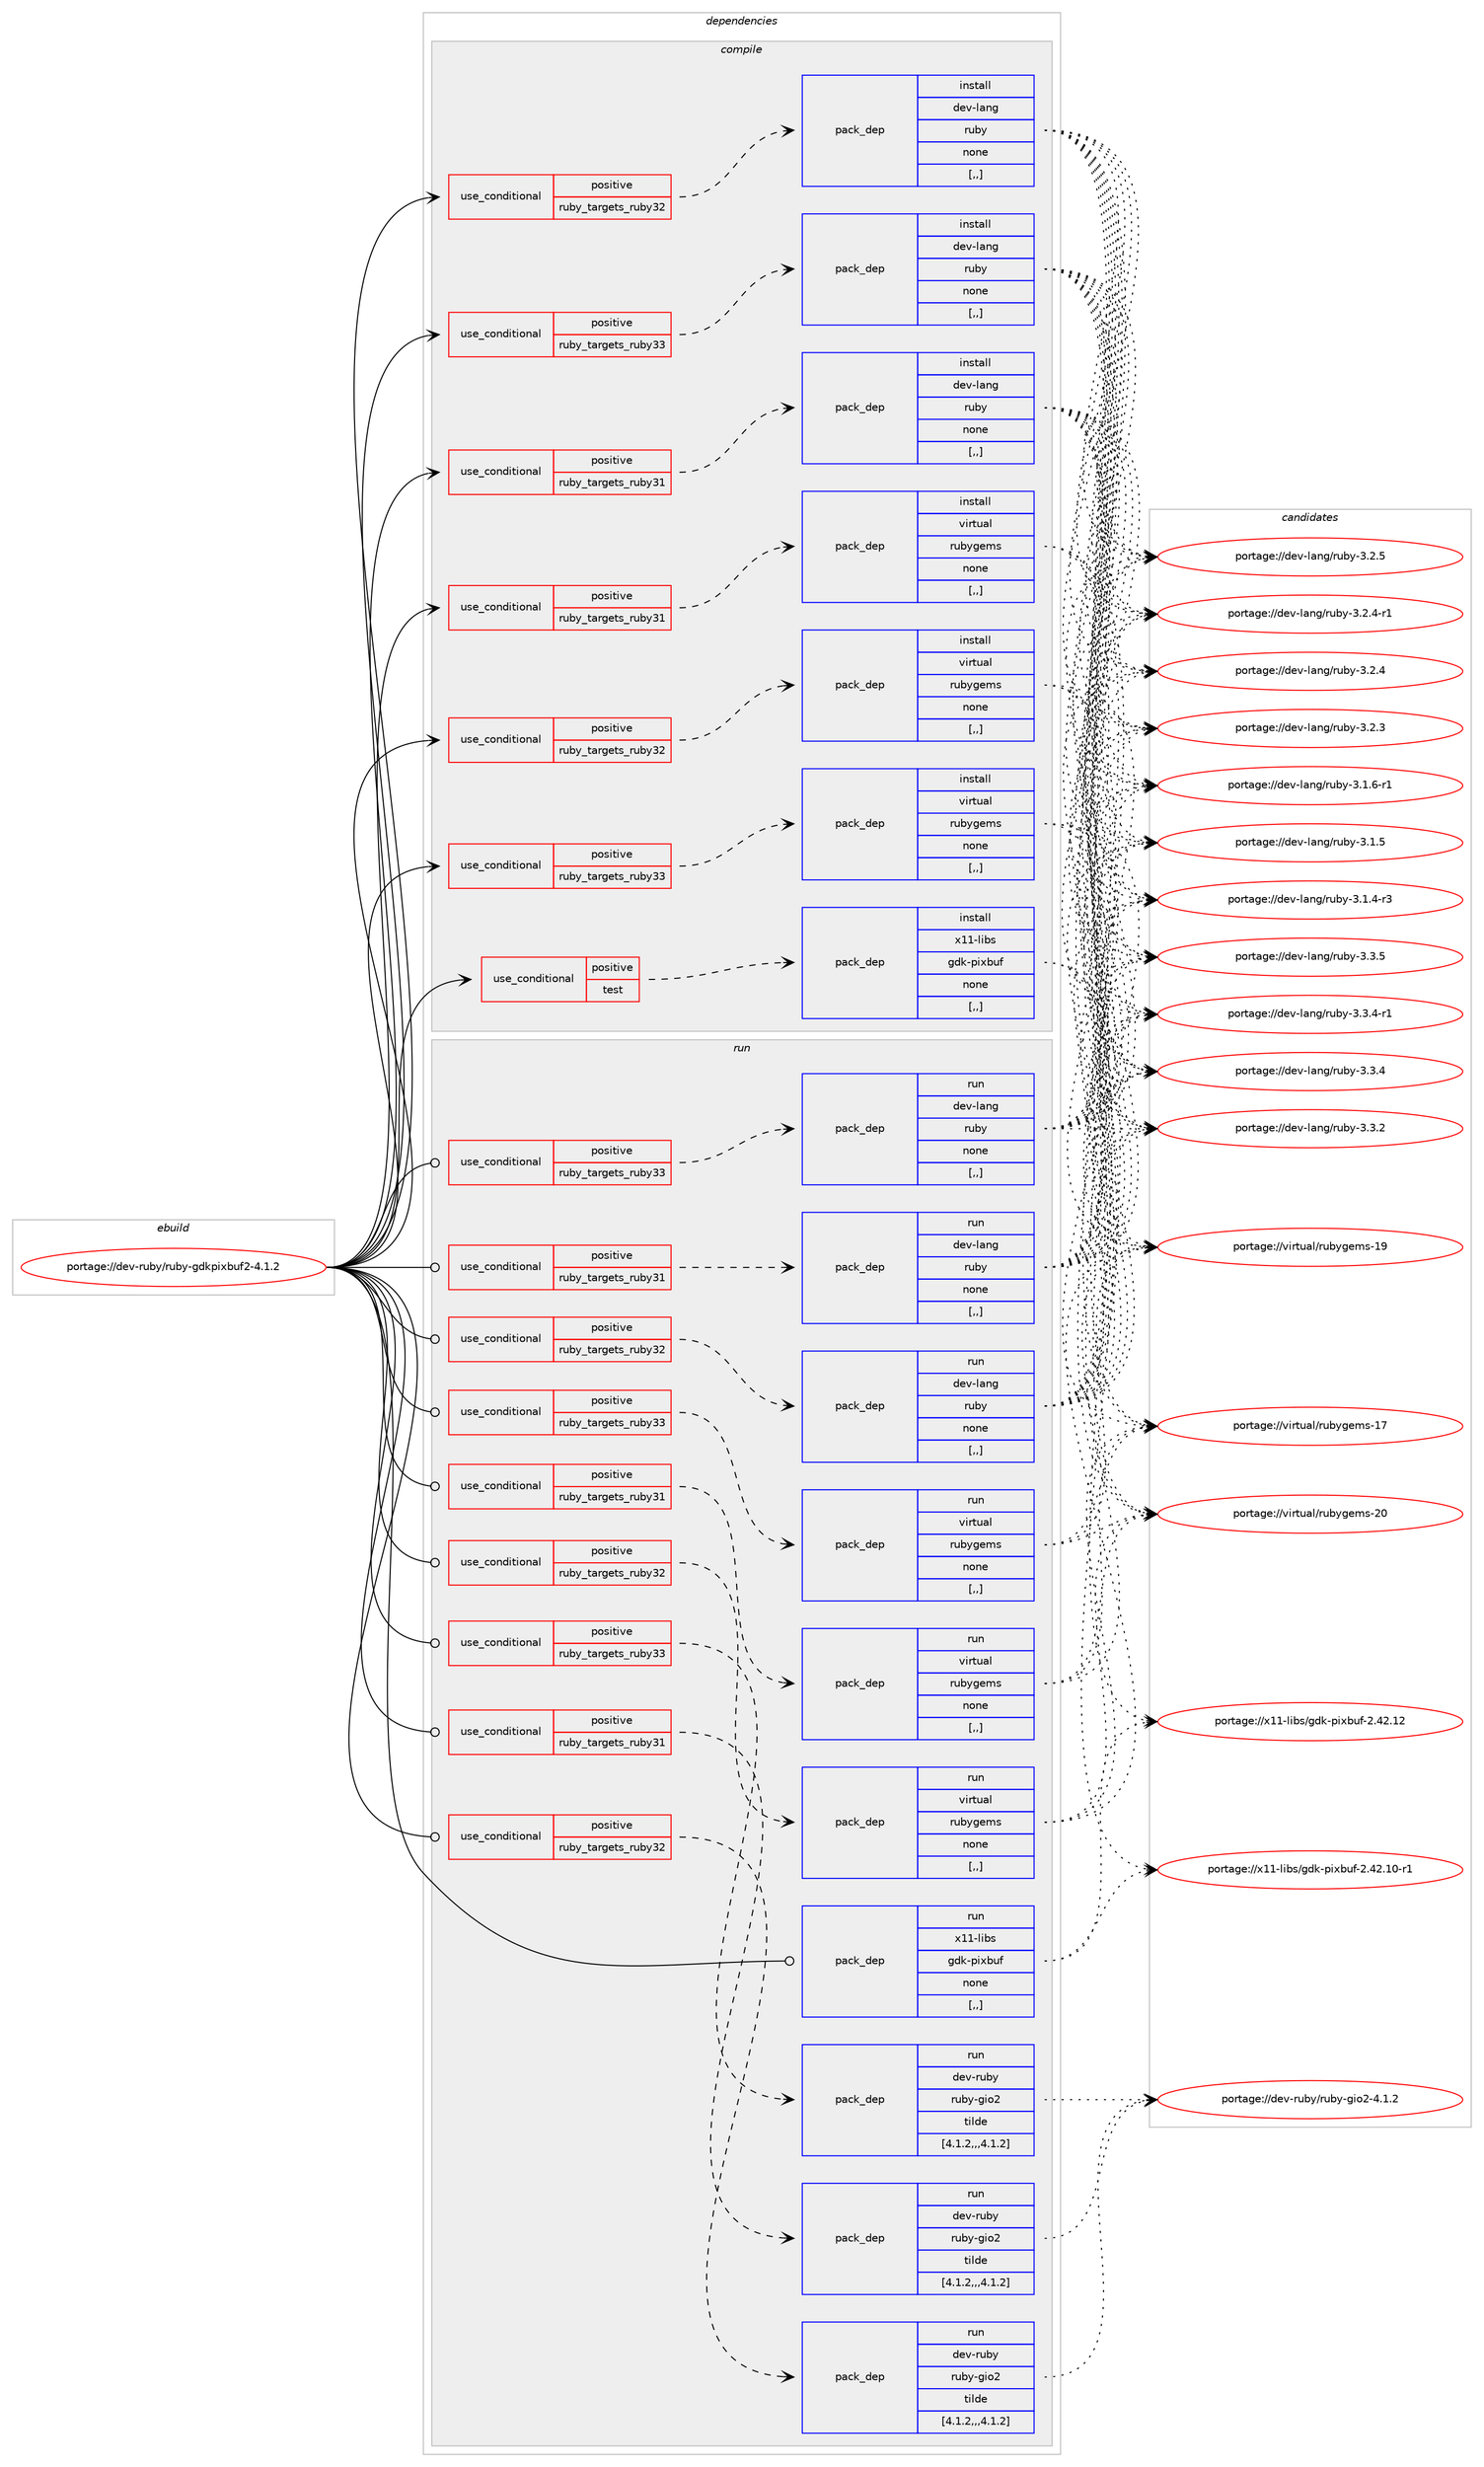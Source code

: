 digraph prolog {

# *************
# Graph options
# *************

newrank=true;
concentrate=true;
compound=true;
graph [rankdir=LR,fontname=Helvetica,fontsize=10,ranksep=1.5];#, ranksep=2.5, nodesep=0.2];
edge  [arrowhead=vee];
node  [fontname=Helvetica,fontsize=10];

# **********
# The ebuild
# **********

subgraph cluster_leftcol {
color=gray;
label=<<i>ebuild</i>>;
id [label="portage://dev-ruby/ruby-gdkpixbuf2-4.1.2", color=red, width=4, href="../dev-ruby/ruby-gdkpixbuf2-4.1.2.svg"];
}

# ****************
# The dependencies
# ****************

subgraph cluster_midcol {
color=gray;
label=<<i>dependencies</i>>;
subgraph cluster_compile {
fillcolor="#eeeeee";
style=filled;
label=<<i>compile</i>>;
subgraph cond186562 {
dependency697089 [label=<<TABLE BORDER="0" CELLBORDER="1" CELLSPACING="0" CELLPADDING="4"><TR><TD ROWSPAN="3" CELLPADDING="10">use_conditional</TD></TR><TR><TD>positive</TD></TR><TR><TD>ruby_targets_ruby31</TD></TR></TABLE>>, shape=none, color=red];
subgraph pack505549 {
dependency697090 [label=<<TABLE BORDER="0" CELLBORDER="1" CELLSPACING="0" CELLPADDING="4" WIDTH="220"><TR><TD ROWSPAN="6" CELLPADDING="30">pack_dep</TD></TR><TR><TD WIDTH="110">install</TD></TR><TR><TD>dev-lang</TD></TR><TR><TD>ruby</TD></TR><TR><TD>none</TD></TR><TR><TD>[,,]</TD></TR></TABLE>>, shape=none, color=blue];
}
dependency697089:e -> dependency697090:w [weight=20,style="dashed",arrowhead="vee"];
}
id:e -> dependency697089:w [weight=20,style="solid",arrowhead="vee"];
subgraph cond186563 {
dependency697091 [label=<<TABLE BORDER="0" CELLBORDER="1" CELLSPACING="0" CELLPADDING="4"><TR><TD ROWSPAN="3" CELLPADDING="10">use_conditional</TD></TR><TR><TD>positive</TD></TR><TR><TD>ruby_targets_ruby31</TD></TR></TABLE>>, shape=none, color=red];
subgraph pack505550 {
dependency697092 [label=<<TABLE BORDER="0" CELLBORDER="1" CELLSPACING="0" CELLPADDING="4" WIDTH="220"><TR><TD ROWSPAN="6" CELLPADDING="30">pack_dep</TD></TR><TR><TD WIDTH="110">install</TD></TR><TR><TD>virtual</TD></TR><TR><TD>rubygems</TD></TR><TR><TD>none</TD></TR><TR><TD>[,,]</TD></TR></TABLE>>, shape=none, color=blue];
}
dependency697091:e -> dependency697092:w [weight=20,style="dashed",arrowhead="vee"];
}
id:e -> dependency697091:w [weight=20,style="solid",arrowhead="vee"];
subgraph cond186564 {
dependency697093 [label=<<TABLE BORDER="0" CELLBORDER="1" CELLSPACING="0" CELLPADDING="4"><TR><TD ROWSPAN="3" CELLPADDING="10">use_conditional</TD></TR><TR><TD>positive</TD></TR><TR><TD>ruby_targets_ruby32</TD></TR></TABLE>>, shape=none, color=red];
subgraph pack505551 {
dependency697094 [label=<<TABLE BORDER="0" CELLBORDER="1" CELLSPACING="0" CELLPADDING="4" WIDTH="220"><TR><TD ROWSPAN="6" CELLPADDING="30">pack_dep</TD></TR><TR><TD WIDTH="110">install</TD></TR><TR><TD>dev-lang</TD></TR><TR><TD>ruby</TD></TR><TR><TD>none</TD></TR><TR><TD>[,,]</TD></TR></TABLE>>, shape=none, color=blue];
}
dependency697093:e -> dependency697094:w [weight=20,style="dashed",arrowhead="vee"];
}
id:e -> dependency697093:w [weight=20,style="solid",arrowhead="vee"];
subgraph cond186565 {
dependency697095 [label=<<TABLE BORDER="0" CELLBORDER="1" CELLSPACING="0" CELLPADDING="4"><TR><TD ROWSPAN="3" CELLPADDING="10">use_conditional</TD></TR><TR><TD>positive</TD></TR><TR><TD>ruby_targets_ruby32</TD></TR></TABLE>>, shape=none, color=red];
subgraph pack505552 {
dependency697096 [label=<<TABLE BORDER="0" CELLBORDER="1" CELLSPACING="0" CELLPADDING="4" WIDTH="220"><TR><TD ROWSPAN="6" CELLPADDING="30">pack_dep</TD></TR><TR><TD WIDTH="110">install</TD></TR><TR><TD>virtual</TD></TR><TR><TD>rubygems</TD></TR><TR><TD>none</TD></TR><TR><TD>[,,]</TD></TR></TABLE>>, shape=none, color=blue];
}
dependency697095:e -> dependency697096:w [weight=20,style="dashed",arrowhead="vee"];
}
id:e -> dependency697095:w [weight=20,style="solid",arrowhead="vee"];
subgraph cond186566 {
dependency697097 [label=<<TABLE BORDER="0" CELLBORDER="1" CELLSPACING="0" CELLPADDING="4"><TR><TD ROWSPAN="3" CELLPADDING="10">use_conditional</TD></TR><TR><TD>positive</TD></TR><TR><TD>ruby_targets_ruby33</TD></TR></TABLE>>, shape=none, color=red];
subgraph pack505553 {
dependency697098 [label=<<TABLE BORDER="0" CELLBORDER="1" CELLSPACING="0" CELLPADDING="4" WIDTH="220"><TR><TD ROWSPAN="6" CELLPADDING="30">pack_dep</TD></TR><TR><TD WIDTH="110">install</TD></TR><TR><TD>dev-lang</TD></TR><TR><TD>ruby</TD></TR><TR><TD>none</TD></TR><TR><TD>[,,]</TD></TR></TABLE>>, shape=none, color=blue];
}
dependency697097:e -> dependency697098:w [weight=20,style="dashed",arrowhead="vee"];
}
id:e -> dependency697097:w [weight=20,style="solid",arrowhead="vee"];
subgraph cond186567 {
dependency697099 [label=<<TABLE BORDER="0" CELLBORDER="1" CELLSPACING="0" CELLPADDING="4"><TR><TD ROWSPAN="3" CELLPADDING="10">use_conditional</TD></TR><TR><TD>positive</TD></TR><TR><TD>ruby_targets_ruby33</TD></TR></TABLE>>, shape=none, color=red];
subgraph pack505554 {
dependency697100 [label=<<TABLE BORDER="0" CELLBORDER="1" CELLSPACING="0" CELLPADDING="4" WIDTH="220"><TR><TD ROWSPAN="6" CELLPADDING="30">pack_dep</TD></TR><TR><TD WIDTH="110">install</TD></TR><TR><TD>virtual</TD></TR><TR><TD>rubygems</TD></TR><TR><TD>none</TD></TR><TR><TD>[,,]</TD></TR></TABLE>>, shape=none, color=blue];
}
dependency697099:e -> dependency697100:w [weight=20,style="dashed",arrowhead="vee"];
}
id:e -> dependency697099:w [weight=20,style="solid",arrowhead="vee"];
subgraph cond186568 {
dependency697101 [label=<<TABLE BORDER="0" CELLBORDER="1" CELLSPACING="0" CELLPADDING="4"><TR><TD ROWSPAN="3" CELLPADDING="10">use_conditional</TD></TR><TR><TD>positive</TD></TR><TR><TD>test</TD></TR></TABLE>>, shape=none, color=red];
subgraph pack505555 {
dependency697102 [label=<<TABLE BORDER="0" CELLBORDER="1" CELLSPACING="0" CELLPADDING="4" WIDTH="220"><TR><TD ROWSPAN="6" CELLPADDING="30">pack_dep</TD></TR><TR><TD WIDTH="110">install</TD></TR><TR><TD>x11-libs</TD></TR><TR><TD>gdk-pixbuf</TD></TR><TR><TD>none</TD></TR><TR><TD>[,,]</TD></TR></TABLE>>, shape=none, color=blue];
}
dependency697101:e -> dependency697102:w [weight=20,style="dashed",arrowhead="vee"];
}
id:e -> dependency697101:w [weight=20,style="solid",arrowhead="vee"];
}
subgraph cluster_compileandrun {
fillcolor="#eeeeee";
style=filled;
label=<<i>compile and run</i>>;
}
subgraph cluster_run {
fillcolor="#eeeeee";
style=filled;
label=<<i>run</i>>;
subgraph cond186569 {
dependency697103 [label=<<TABLE BORDER="0" CELLBORDER="1" CELLSPACING="0" CELLPADDING="4"><TR><TD ROWSPAN="3" CELLPADDING="10">use_conditional</TD></TR><TR><TD>positive</TD></TR><TR><TD>ruby_targets_ruby31</TD></TR></TABLE>>, shape=none, color=red];
subgraph pack505556 {
dependency697104 [label=<<TABLE BORDER="0" CELLBORDER="1" CELLSPACING="0" CELLPADDING="4" WIDTH="220"><TR><TD ROWSPAN="6" CELLPADDING="30">pack_dep</TD></TR><TR><TD WIDTH="110">run</TD></TR><TR><TD>dev-lang</TD></TR><TR><TD>ruby</TD></TR><TR><TD>none</TD></TR><TR><TD>[,,]</TD></TR></TABLE>>, shape=none, color=blue];
}
dependency697103:e -> dependency697104:w [weight=20,style="dashed",arrowhead="vee"];
}
id:e -> dependency697103:w [weight=20,style="solid",arrowhead="odot"];
subgraph cond186570 {
dependency697105 [label=<<TABLE BORDER="0" CELLBORDER="1" CELLSPACING="0" CELLPADDING="4"><TR><TD ROWSPAN="3" CELLPADDING="10">use_conditional</TD></TR><TR><TD>positive</TD></TR><TR><TD>ruby_targets_ruby31</TD></TR></TABLE>>, shape=none, color=red];
subgraph pack505557 {
dependency697106 [label=<<TABLE BORDER="0" CELLBORDER="1" CELLSPACING="0" CELLPADDING="4" WIDTH="220"><TR><TD ROWSPAN="6" CELLPADDING="30">pack_dep</TD></TR><TR><TD WIDTH="110">run</TD></TR><TR><TD>dev-ruby</TD></TR><TR><TD>ruby-gio2</TD></TR><TR><TD>tilde</TD></TR><TR><TD>[4.1.2,,,4.1.2]</TD></TR></TABLE>>, shape=none, color=blue];
}
dependency697105:e -> dependency697106:w [weight=20,style="dashed",arrowhead="vee"];
}
id:e -> dependency697105:w [weight=20,style="solid",arrowhead="odot"];
subgraph cond186571 {
dependency697107 [label=<<TABLE BORDER="0" CELLBORDER="1" CELLSPACING="0" CELLPADDING="4"><TR><TD ROWSPAN="3" CELLPADDING="10">use_conditional</TD></TR><TR><TD>positive</TD></TR><TR><TD>ruby_targets_ruby31</TD></TR></TABLE>>, shape=none, color=red];
subgraph pack505558 {
dependency697108 [label=<<TABLE BORDER="0" CELLBORDER="1" CELLSPACING="0" CELLPADDING="4" WIDTH="220"><TR><TD ROWSPAN="6" CELLPADDING="30">pack_dep</TD></TR><TR><TD WIDTH="110">run</TD></TR><TR><TD>virtual</TD></TR><TR><TD>rubygems</TD></TR><TR><TD>none</TD></TR><TR><TD>[,,]</TD></TR></TABLE>>, shape=none, color=blue];
}
dependency697107:e -> dependency697108:w [weight=20,style="dashed",arrowhead="vee"];
}
id:e -> dependency697107:w [weight=20,style="solid",arrowhead="odot"];
subgraph cond186572 {
dependency697109 [label=<<TABLE BORDER="0" CELLBORDER="1" CELLSPACING="0" CELLPADDING="4"><TR><TD ROWSPAN="3" CELLPADDING="10">use_conditional</TD></TR><TR><TD>positive</TD></TR><TR><TD>ruby_targets_ruby32</TD></TR></TABLE>>, shape=none, color=red];
subgraph pack505559 {
dependency697110 [label=<<TABLE BORDER="0" CELLBORDER="1" CELLSPACING="0" CELLPADDING="4" WIDTH="220"><TR><TD ROWSPAN="6" CELLPADDING="30">pack_dep</TD></TR><TR><TD WIDTH="110">run</TD></TR><TR><TD>dev-lang</TD></TR><TR><TD>ruby</TD></TR><TR><TD>none</TD></TR><TR><TD>[,,]</TD></TR></TABLE>>, shape=none, color=blue];
}
dependency697109:e -> dependency697110:w [weight=20,style="dashed",arrowhead="vee"];
}
id:e -> dependency697109:w [weight=20,style="solid",arrowhead="odot"];
subgraph cond186573 {
dependency697111 [label=<<TABLE BORDER="0" CELLBORDER="1" CELLSPACING="0" CELLPADDING="4"><TR><TD ROWSPAN="3" CELLPADDING="10">use_conditional</TD></TR><TR><TD>positive</TD></TR><TR><TD>ruby_targets_ruby32</TD></TR></TABLE>>, shape=none, color=red];
subgraph pack505560 {
dependency697112 [label=<<TABLE BORDER="0" CELLBORDER="1" CELLSPACING="0" CELLPADDING="4" WIDTH="220"><TR><TD ROWSPAN="6" CELLPADDING="30">pack_dep</TD></TR><TR><TD WIDTH="110">run</TD></TR><TR><TD>dev-ruby</TD></TR><TR><TD>ruby-gio2</TD></TR><TR><TD>tilde</TD></TR><TR><TD>[4.1.2,,,4.1.2]</TD></TR></TABLE>>, shape=none, color=blue];
}
dependency697111:e -> dependency697112:w [weight=20,style="dashed",arrowhead="vee"];
}
id:e -> dependency697111:w [weight=20,style="solid",arrowhead="odot"];
subgraph cond186574 {
dependency697113 [label=<<TABLE BORDER="0" CELLBORDER="1" CELLSPACING="0" CELLPADDING="4"><TR><TD ROWSPAN="3" CELLPADDING="10">use_conditional</TD></TR><TR><TD>positive</TD></TR><TR><TD>ruby_targets_ruby32</TD></TR></TABLE>>, shape=none, color=red];
subgraph pack505561 {
dependency697114 [label=<<TABLE BORDER="0" CELLBORDER="1" CELLSPACING="0" CELLPADDING="4" WIDTH="220"><TR><TD ROWSPAN="6" CELLPADDING="30">pack_dep</TD></TR><TR><TD WIDTH="110">run</TD></TR><TR><TD>virtual</TD></TR><TR><TD>rubygems</TD></TR><TR><TD>none</TD></TR><TR><TD>[,,]</TD></TR></TABLE>>, shape=none, color=blue];
}
dependency697113:e -> dependency697114:w [weight=20,style="dashed",arrowhead="vee"];
}
id:e -> dependency697113:w [weight=20,style="solid",arrowhead="odot"];
subgraph cond186575 {
dependency697115 [label=<<TABLE BORDER="0" CELLBORDER="1" CELLSPACING="0" CELLPADDING="4"><TR><TD ROWSPAN="3" CELLPADDING="10">use_conditional</TD></TR><TR><TD>positive</TD></TR><TR><TD>ruby_targets_ruby33</TD></TR></TABLE>>, shape=none, color=red];
subgraph pack505562 {
dependency697116 [label=<<TABLE BORDER="0" CELLBORDER="1" CELLSPACING="0" CELLPADDING="4" WIDTH="220"><TR><TD ROWSPAN="6" CELLPADDING="30">pack_dep</TD></TR><TR><TD WIDTH="110">run</TD></TR><TR><TD>dev-lang</TD></TR><TR><TD>ruby</TD></TR><TR><TD>none</TD></TR><TR><TD>[,,]</TD></TR></TABLE>>, shape=none, color=blue];
}
dependency697115:e -> dependency697116:w [weight=20,style="dashed",arrowhead="vee"];
}
id:e -> dependency697115:w [weight=20,style="solid",arrowhead="odot"];
subgraph cond186576 {
dependency697117 [label=<<TABLE BORDER="0" CELLBORDER="1" CELLSPACING="0" CELLPADDING="4"><TR><TD ROWSPAN="3" CELLPADDING="10">use_conditional</TD></TR><TR><TD>positive</TD></TR><TR><TD>ruby_targets_ruby33</TD></TR></TABLE>>, shape=none, color=red];
subgraph pack505563 {
dependency697118 [label=<<TABLE BORDER="0" CELLBORDER="1" CELLSPACING="0" CELLPADDING="4" WIDTH="220"><TR><TD ROWSPAN="6" CELLPADDING="30">pack_dep</TD></TR><TR><TD WIDTH="110">run</TD></TR><TR><TD>dev-ruby</TD></TR><TR><TD>ruby-gio2</TD></TR><TR><TD>tilde</TD></TR><TR><TD>[4.1.2,,,4.1.2]</TD></TR></TABLE>>, shape=none, color=blue];
}
dependency697117:e -> dependency697118:w [weight=20,style="dashed",arrowhead="vee"];
}
id:e -> dependency697117:w [weight=20,style="solid",arrowhead="odot"];
subgraph cond186577 {
dependency697119 [label=<<TABLE BORDER="0" CELLBORDER="1" CELLSPACING="0" CELLPADDING="4"><TR><TD ROWSPAN="3" CELLPADDING="10">use_conditional</TD></TR><TR><TD>positive</TD></TR><TR><TD>ruby_targets_ruby33</TD></TR></TABLE>>, shape=none, color=red];
subgraph pack505564 {
dependency697120 [label=<<TABLE BORDER="0" CELLBORDER="1" CELLSPACING="0" CELLPADDING="4" WIDTH="220"><TR><TD ROWSPAN="6" CELLPADDING="30">pack_dep</TD></TR><TR><TD WIDTH="110">run</TD></TR><TR><TD>virtual</TD></TR><TR><TD>rubygems</TD></TR><TR><TD>none</TD></TR><TR><TD>[,,]</TD></TR></TABLE>>, shape=none, color=blue];
}
dependency697119:e -> dependency697120:w [weight=20,style="dashed",arrowhead="vee"];
}
id:e -> dependency697119:w [weight=20,style="solid",arrowhead="odot"];
subgraph pack505565 {
dependency697121 [label=<<TABLE BORDER="0" CELLBORDER="1" CELLSPACING="0" CELLPADDING="4" WIDTH="220"><TR><TD ROWSPAN="6" CELLPADDING="30">pack_dep</TD></TR><TR><TD WIDTH="110">run</TD></TR><TR><TD>x11-libs</TD></TR><TR><TD>gdk-pixbuf</TD></TR><TR><TD>none</TD></TR><TR><TD>[,,]</TD></TR></TABLE>>, shape=none, color=blue];
}
id:e -> dependency697121:w [weight=20,style="solid",arrowhead="odot"];
}
}

# **************
# The candidates
# **************

subgraph cluster_choices {
rank=same;
color=gray;
label=<<i>candidates</i>>;

subgraph choice505549 {
color=black;
nodesep=1;
choice10010111845108971101034711411798121455146514653 [label="portage://dev-lang/ruby-3.3.5", color=red, width=4,href="../dev-lang/ruby-3.3.5.svg"];
choice100101118451089711010347114117981214551465146524511449 [label="portage://dev-lang/ruby-3.3.4-r1", color=red, width=4,href="../dev-lang/ruby-3.3.4-r1.svg"];
choice10010111845108971101034711411798121455146514652 [label="portage://dev-lang/ruby-3.3.4", color=red, width=4,href="../dev-lang/ruby-3.3.4.svg"];
choice10010111845108971101034711411798121455146514650 [label="portage://dev-lang/ruby-3.3.2", color=red, width=4,href="../dev-lang/ruby-3.3.2.svg"];
choice10010111845108971101034711411798121455146504653 [label="portage://dev-lang/ruby-3.2.5", color=red, width=4,href="../dev-lang/ruby-3.2.5.svg"];
choice100101118451089711010347114117981214551465046524511449 [label="portage://dev-lang/ruby-3.2.4-r1", color=red, width=4,href="../dev-lang/ruby-3.2.4-r1.svg"];
choice10010111845108971101034711411798121455146504652 [label="portage://dev-lang/ruby-3.2.4", color=red, width=4,href="../dev-lang/ruby-3.2.4.svg"];
choice10010111845108971101034711411798121455146504651 [label="portage://dev-lang/ruby-3.2.3", color=red, width=4,href="../dev-lang/ruby-3.2.3.svg"];
choice100101118451089711010347114117981214551464946544511449 [label="portage://dev-lang/ruby-3.1.6-r1", color=red, width=4,href="../dev-lang/ruby-3.1.6-r1.svg"];
choice10010111845108971101034711411798121455146494653 [label="portage://dev-lang/ruby-3.1.5", color=red, width=4,href="../dev-lang/ruby-3.1.5.svg"];
choice100101118451089711010347114117981214551464946524511451 [label="portage://dev-lang/ruby-3.1.4-r3", color=red, width=4,href="../dev-lang/ruby-3.1.4-r3.svg"];
dependency697090:e -> choice10010111845108971101034711411798121455146514653:w [style=dotted,weight="100"];
dependency697090:e -> choice100101118451089711010347114117981214551465146524511449:w [style=dotted,weight="100"];
dependency697090:e -> choice10010111845108971101034711411798121455146514652:w [style=dotted,weight="100"];
dependency697090:e -> choice10010111845108971101034711411798121455146514650:w [style=dotted,weight="100"];
dependency697090:e -> choice10010111845108971101034711411798121455146504653:w [style=dotted,weight="100"];
dependency697090:e -> choice100101118451089711010347114117981214551465046524511449:w [style=dotted,weight="100"];
dependency697090:e -> choice10010111845108971101034711411798121455146504652:w [style=dotted,weight="100"];
dependency697090:e -> choice10010111845108971101034711411798121455146504651:w [style=dotted,weight="100"];
dependency697090:e -> choice100101118451089711010347114117981214551464946544511449:w [style=dotted,weight="100"];
dependency697090:e -> choice10010111845108971101034711411798121455146494653:w [style=dotted,weight="100"];
dependency697090:e -> choice100101118451089711010347114117981214551464946524511451:w [style=dotted,weight="100"];
}
subgraph choice505550 {
color=black;
nodesep=1;
choice118105114116117971084711411798121103101109115455048 [label="portage://virtual/rubygems-20", color=red, width=4,href="../virtual/rubygems-20.svg"];
choice118105114116117971084711411798121103101109115454957 [label="portage://virtual/rubygems-19", color=red, width=4,href="../virtual/rubygems-19.svg"];
choice118105114116117971084711411798121103101109115454955 [label="portage://virtual/rubygems-17", color=red, width=4,href="../virtual/rubygems-17.svg"];
dependency697092:e -> choice118105114116117971084711411798121103101109115455048:w [style=dotted,weight="100"];
dependency697092:e -> choice118105114116117971084711411798121103101109115454957:w [style=dotted,weight="100"];
dependency697092:e -> choice118105114116117971084711411798121103101109115454955:w [style=dotted,weight="100"];
}
subgraph choice505551 {
color=black;
nodesep=1;
choice10010111845108971101034711411798121455146514653 [label="portage://dev-lang/ruby-3.3.5", color=red, width=4,href="../dev-lang/ruby-3.3.5.svg"];
choice100101118451089711010347114117981214551465146524511449 [label="portage://dev-lang/ruby-3.3.4-r1", color=red, width=4,href="../dev-lang/ruby-3.3.4-r1.svg"];
choice10010111845108971101034711411798121455146514652 [label="portage://dev-lang/ruby-3.3.4", color=red, width=4,href="../dev-lang/ruby-3.3.4.svg"];
choice10010111845108971101034711411798121455146514650 [label="portage://dev-lang/ruby-3.3.2", color=red, width=4,href="../dev-lang/ruby-3.3.2.svg"];
choice10010111845108971101034711411798121455146504653 [label="portage://dev-lang/ruby-3.2.5", color=red, width=4,href="../dev-lang/ruby-3.2.5.svg"];
choice100101118451089711010347114117981214551465046524511449 [label="portage://dev-lang/ruby-3.2.4-r1", color=red, width=4,href="../dev-lang/ruby-3.2.4-r1.svg"];
choice10010111845108971101034711411798121455146504652 [label="portage://dev-lang/ruby-3.2.4", color=red, width=4,href="../dev-lang/ruby-3.2.4.svg"];
choice10010111845108971101034711411798121455146504651 [label="portage://dev-lang/ruby-3.2.3", color=red, width=4,href="../dev-lang/ruby-3.2.3.svg"];
choice100101118451089711010347114117981214551464946544511449 [label="portage://dev-lang/ruby-3.1.6-r1", color=red, width=4,href="../dev-lang/ruby-3.1.6-r1.svg"];
choice10010111845108971101034711411798121455146494653 [label="portage://dev-lang/ruby-3.1.5", color=red, width=4,href="../dev-lang/ruby-3.1.5.svg"];
choice100101118451089711010347114117981214551464946524511451 [label="portage://dev-lang/ruby-3.1.4-r3", color=red, width=4,href="../dev-lang/ruby-3.1.4-r3.svg"];
dependency697094:e -> choice10010111845108971101034711411798121455146514653:w [style=dotted,weight="100"];
dependency697094:e -> choice100101118451089711010347114117981214551465146524511449:w [style=dotted,weight="100"];
dependency697094:e -> choice10010111845108971101034711411798121455146514652:w [style=dotted,weight="100"];
dependency697094:e -> choice10010111845108971101034711411798121455146514650:w [style=dotted,weight="100"];
dependency697094:e -> choice10010111845108971101034711411798121455146504653:w [style=dotted,weight="100"];
dependency697094:e -> choice100101118451089711010347114117981214551465046524511449:w [style=dotted,weight="100"];
dependency697094:e -> choice10010111845108971101034711411798121455146504652:w [style=dotted,weight="100"];
dependency697094:e -> choice10010111845108971101034711411798121455146504651:w [style=dotted,weight="100"];
dependency697094:e -> choice100101118451089711010347114117981214551464946544511449:w [style=dotted,weight="100"];
dependency697094:e -> choice10010111845108971101034711411798121455146494653:w [style=dotted,weight="100"];
dependency697094:e -> choice100101118451089711010347114117981214551464946524511451:w [style=dotted,weight="100"];
}
subgraph choice505552 {
color=black;
nodesep=1;
choice118105114116117971084711411798121103101109115455048 [label="portage://virtual/rubygems-20", color=red, width=4,href="../virtual/rubygems-20.svg"];
choice118105114116117971084711411798121103101109115454957 [label="portage://virtual/rubygems-19", color=red, width=4,href="../virtual/rubygems-19.svg"];
choice118105114116117971084711411798121103101109115454955 [label="portage://virtual/rubygems-17", color=red, width=4,href="../virtual/rubygems-17.svg"];
dependency697096:e -> choice118105114116117971084711411798121103101109115455048:w [style=dotted,weight="100"];
dependency697096:e -> choice118105114116117971084711411798121103101109115454957:w [style=dotted,weight="100"];
dependency697096:e -> choice118105114116117971084711411798121103101109115454955:w [style=dotted,weight="100"];
}
subgraph choice505553 {
color=black;
nodesep=1;
choice10010111845108971101034711411798121455146514653 [label="portage://dev-lang/ruby-3.3.5", color=red, width=4,href="../dev-lang/ruby-3.3.5.svg"];
choice100101118451089711010347114117981214551465146524511449 [label="portage://dev-lang/ruby-3.3.4-r1", color=red, width=4,href="../dev-lang/ruby-3.3.4-r1.svg"];
choice10010111845108971101034711411798121455146514652 [label="portage://dev-lang/ruby-3.3.4", color=red, width=4,href="../dev-lang/ruby-3.3.4.svg"];
choice10010111845108971101034711411798121455146514650 [label="portage://dev-lang/ruby-3.3.2", color=red, width=4,href="../dev-lang/ruby-3.3.2.svg"];
choice10010111845108971101034711411798121455146504653 [label="portage://dev-lang/ruby-3.2.5", color=red, width=4,href="../dev-lang/ruby-3.2.5.svg"];
choice100101118451089711010347114117981214551465046524511449 [label="portage://dev-lang/ruby-3.2.4-r1", color=red, width=4,href="../dev-lang/ruby-3.2.4-r1.svg"];
choice10010111845108971101034711411798121455146504652 [label="portage://dev-lang/ruby-3.2.4", color=red, width=4,href="../dev-lang/ruby-3.2.4.svg"];
choice10010111845108971101034711411798121455146504651 [label="portage://dev-lang/ruby-3.2.3", color=red, width=4,href="../dev-lang/ruby-3.2.3.svg"];
choice100101118451089711010347114117981214551464946544511449 [label="portage://dev-lang/ruby-3.1.6-r1", color=red, width=4,href="../dev-lang/ruby-3.1.6-r1.svg"];
choice10010111845108971101034711411798121455146494653 [label="portage://dev-lang/ruby-3.1.5", color=red, width=4,href="../dev-lang/ruby-3.1.5.svg"];
choice100101118451089711010347114117981214551464946524511451 [label="portage://dev-lang/ruby-3.1.4-r3", color=red, width=4,href="../dev-lang/ruby-3.1.4-r3.svg"];
dependency697098:e -> choice10010111845108971101034711411798121455146514653:w [style=dotted,weight="100"];
dependency697098:e -> choice100101118451089711010347114117981214551465146524511449:w [style=dotted,weight="100"];
dependency697098:e -> choice10010111845108971101034711411798121455146514652:w [style=dotted,weight="100"];
dependency697098:e -> choice10010111845108971101034711411798121455146514650:w [style=dotted,weight="100"];
dependency697098:e -> choice10010111845108971101034711411798121455146504653:w [style=dotted,weight="100"];
dependency697098:e -> choice100101118451089711010347114117981214551465046524511449:w [style=dotted,weight="100"];
dependency697098:e -> choice10010111845108971101034711411798121455146504652:w [style=dotted,weight="100"];
dependency697098:e -> choice10010111845108971101034711411798121455146504651:w [style=dotted,weight="100"];
dependency697098:e -> choice100101118451089711010347114117981214551464946544511449:w [style=dotted,weight="100"];
dependency697098:e -> choice10010111845108971101034711411798121455146494653:w [style=dotted,weight="100"];
dependency697098:e -> choice100101118451089711010347114117981214551464946524511451:w [style=dotted,weight="100"];
}
subgraph choice505554 {
color=black;
nodesep=1;
choice118105114116117971084711411798121103101109115455048 [label="portage://virtual/rubygems-20", color=red, width=4,href="../virtual/rubygems-20.svg"];
choice118105114116117971084711411798121103101109115454957 [label="portage://virtual/rubygems-19", color=red, width=4,href="../virtual/rubygems-19.svg"];
choice118105114116117971084711411798121103101109115454955 [label="portage://virtual/rubygems-17", color=red, width=4,href="../virtual/rubygems-17.svg"];
dependency697100:e -> choice118105114116117971084711411798121103101109115455048:w [style=dotted,weight="100"];
dependency697100:e -> choice118105114116117971084711411798121103101109115454957:w [style=dotted,weight="100"];
dependency697100:e -> choice118105114116117971084711411798121103101109115454955:w [style=dotted,weight="100"];
}
subgraph choice505555 {
color=black;
nodesep=1;
choice120494945108105981154710310010745112105120981171024550465250464950 [label="portage://x11-libs/gdk-pixbuf-2.42.12", color=red, width=4,href="../x11-libs/gdk-pixbuf-2.42.12.svg"];
choice1204949451081059811547103100107451121051209811710245504652504649484511449 [label="portage://x11-libs/gdk-pixbuf-2.42.10-r1", color=red, width=4,href="../x11-libs/gdk-pixbuf-2.42.10-r1.svg"];
dependency697102:e -> choice120494945108105981154710310010745112105120981171024550465250464950:w [style=dotted,weight="100"];
dependency697102:e -> choice1204949451081059811547103100107451121051209811710245504652504649484511449:w [style=dotted,weight="100"];
}
subgraph choice505556 {
color=black;
nodesep=1;
choice10010111845108971101034711411798121455146514653 [label="portage://dev-lang/ruby-3.3.5", color=red, width=4,href="../dev-lang/ruby-3.3.5.svg"];
choice100101118451089711010347114117981214551465146524511449 [label="portage://dev-lang/ruby-3.3.4-r1", color=red, width=4,href="../dev-lang/ruby-3.3.4-r1.svg"];
choice10010111845108971101034711411798121455146514652 [label="portage://dev-lang/ruby-3.3.4", color=red, width=4,href="../dev-lang/ruby-3.3.4.svg"];
choice10010111845108971101034711411798121455146514650 [label="portage://dev-lang/ruby-3.3.2", color=red, width=4,href="../dev-lang/ruby-3.3.2.svg"];
choice10010111845108971101034711411798121455146504653 [label="portage://dev-lang/ruby-3.2.5", color=red, width=4,href="../dev-lang/ruby-3.2.5.svg"];
choice100101118451089711010347114117981214551465046524511449 [label="portage://dev-lang/ruby-3.2.4-r1", color=red, width=4,href="../dev-lang/ruby-3.2.4-r1.svg"];
choice10010111845108971101034711411798121455146504652 [label="portage://dev-lang/ruby-3.2.4", color=red, width=4,href="../dev-lang/ruby-3.2.4.svg"];
choice10010111845108971101034711411798121455146504651 [label="portage://dev-lang/ruby-3.2.3", color=red, width=4,href="../dev-lang/ruby-3.2.3.svg"];
choice100101118451089711010347114117981214551464946544511449 [label="portage://dev-lang/ruby-3.1.6-r1", color=red, width=4,href="../dev-lang/ruby-3.1.6-r1.svg"];
choice10010111845108971101034711411798121455146494653 [label="portage://dev-lang/ruby-3.1.5", color=red, width=4,href="../dev-lang/ruby-3.1.5.svg"];
choice100101118451089711010347114117981214551464946524511451 [label="portage://dev-lang/ruby-3.1.4-r3", color=red, width=4,href="../dev-lang/ruby-3.1.4-r3.svg"];
dependency697104:e -> choice10010111845108971101034711411798121455146514653:w [style=dotted,weight="100"];
dependency697104:e -> choice100101118451089711010347114117981214551465146524511449:w [style=dotted,weight="100"];
dependency697104:e -> choice10010111845108971101034711411798121455146514652:w [style=dotted,weight="100"];
dependency697104:e -> choice10010111845108971101034711411798121455146514650:w [style=dotted,weight="100"];
dependency697104:e -> choice10010111845108971101034711411798121455146504653:w [style=dotted,weight="100"];
dependency697104:e -> choice100101118451089711010347114117981214551465046524511449:w [style=dotted,weight="100"];
dependency697104:e -> choice10010111845108971101034711411798121455146504652:w [style=dotted,weight="100"];
dependency697104:e -> choice10010111845108971101034711411798121455146504651:w [style=dotted,weight="100"];
dependency697104:e -> choice100101118451089711010347114117981214551464946544511449:w [style=dotted,weight="100"];
dependency697104:e -> choice10010111845108971101034711411798121455146494653:w [style=dotted,weight="100"];
dependency697104:e -> choice100101118451089711010347114117981214551464946524511451:w [style=dotted,weight="100"];
}
subgraph choice505557 {
color=black;
nodesep=1;
choice100101118451141179812147114117981214510310511150455246494650 [label="portage://dev-ruby/ruby-gio2-4.1.2", color=red, width=4,href="../dev-ruby/ruby-gio2-4.1.2.svg"];
dependency697106:e -> choice100101118451141179812147114117981214510310511150455246494650:w [style=dotted,weight="100"];
}
subgraph choice505558 {
color=black;
nodesep=1;
choice118105114116117971084711411798121103101109115455048 [label="portage://virtual/rubygems-20", color=red, width=4,href="../virtual/rubygems-20.svg"];
choice118105114116117971084711411798121103101109115454957 [label="portage://virtual/rubygems-19", color=red, width=4,href="../virtual/rubygems-19.svg"];
choice118105114116117971084711411798121103101109115454955 [label="portage://virtual/rubygems-17", color=red, width=4,href="../virtual/rubygems-17.svg"];
dependency697108:e -> choice118105114116117971084711411798121103101109115455048:w [style=dotted,weight="100"];
dependency697108:e -> choice118105114116117971084711411798121103101109115454957:w [style=dotted,weight="100"];
dependency697108:e -> choice118105114116117971084711411798121103101109115454955:w [style=dotted,weight="100"];
}
subgraph choice505559 {
color=black;
nodesep=1;
choice10010111845108971101034711411798121455146514653 [label="portage://dev-lang/ruby-3.3.5", color=red, width=4,href="../dev-lang/ruby-3.3.5.svg"];
choice100101118451089711010347114117981214551465146524511449 [label="portage://dev-lang/ruby-3.3.4-r1", color=red, width=4,href="../dev-lang/ruby-3.3.4-r1.svg"];
choice10010111845108971101034711411798121455146514652 [label="portage://dev-lang/ruby-3.3.4", color=red, width=4,href="../dev-lang/ruby-3.3.4.svg"];
choice10010111845108971101034711411798121455146514650 [label="portage://dev-lang/ruby-3.3.2", color=red, width=4,href="../dev-lang/ruby-3.3.2.svg"];
choice10010111845108971101034711411798121455146504653 [label="portage://dev-lang/ruby-3.2.5", color=red, width=4,href="../dev-lang/ruby-3.2.5.svg"];
choice100101118451089711010347114117981214551465046524511449 [label="portage://dev-lang/ruby-3.2.4-r1", color=red, width=4,href="../dev-lang/ruby-3.2.4-r1.svg"];
choice10010111845108971101034711411798121455146504652 [label="portage://dev-lang/ruby-3.2.4", color=red, width=4,href="../dev-lang/ruby-3.2.4.svg"];
choice10010111845108971101034711411798121455146504651 [label="portage://dev-lang/ruby-3.2.3", color=red, width=4,href="../dev-lang/ruby-3.2.3.svg"];
choice100101118451089711010347114117981214551464946544511449 [label="portage://dev-lang/ruby-3.1.6-r1", color=red, width=4,href="../dev-lang/ruby-3.1.6-r1.svg"];
choice10010111845108971101034711411798121455146494653 [label="portage://dev-lang/ruby-3.1.5", color=red, width=4,href="../dev-lang/ruby-3.1.5.svg"];
choice100101118451089711010347114117981214551464946524511451 [label="portage://dev-lang/ruby-3.1.4-r3", color=red, width=4,href="../dev-lang/ruby-3.1.4-r3.svg"];
dependency697110:e -> choice10010111845108971101034711411798121455146514653:w [style=dotted,weight="100"];
dependency697110:e -> choice100101118451089711010347114117981214551465146524511449:w [style=dotted,weight="100"];
dependency697110:e -> choice10010111845108971101034711411798121455146514652:w [style=dotted,weight="100"];
dependency697110:e -> choice10010111845108971101034711411798121455146514650:w [style=dotted,weight="100"];
dependency697110:e -> choice10010111845108971101034711411798121455146504653:w [style=dotted,weight="100"];
dependency697110:e -> choice100101118451089711010347114117981214551465046524511449:w [style=dotted,weight="100"];
dependency697110:e -> choice10010111845108971101034711411798121455146504652:w [style=dotted,weight="100"];
dependency697110:e -> choice10010111845108971101034711411798121455146504651:w [style=dotted,weight="100"];
dependency697110:e -> choice100101118451089711010347114117981214551464946544511449:w [style=dotted,weight="100"];
dependency697110:e -> choice10010111845108971101034711411798121455146494653:w [style=dotted,weight="100"];
dependency697110:e -> choice100101118451089711010347114117981214551464946524511451:w [style=dotted,weight="100"];
}
subgraph choice505560 {
color=black;
nodesep=1;
choice100101118451141179812147114117981214510310511150455246494650 [label="portage://dev-ruby/ruby-gio2-4.1.2", color=red, width=4,href="../dev-ruby/ruby-gio2-4.1.2.svg"];
dependency697112:e -> choice100101118451141179812147114117981214510310511150455246494650:w [style=dotted,weight="100"];
}
subgraph choice505561 {
color=black;
nodesep=1;
choice118105114116117971084711411798121103101109115455048 [label="portage://virtual/rubygems-20", color=red, width=4,href="../virtual/rubygems-20.svg"];
choice118105114116117971084711411798121103101109115454957 [label="portage://virtual/rubygems-19", color=red, width=4,href="../virtual/rubygems-19.svg"];
choice118105114116117971084711411798121103101109115454955 [label="portage://virtual/rubygems-17", color=red, width=4,href="../virtual/rubygems-17.svg"];
dependency697114:e -> choice118105114116117971084711411798121103101109115455048:w [style=dotted,weight="100"];
dependency697114:e -> choice118105114116117971084711411798121103101109115454957:w [style=dotted,weight="100"];
dependency697114:e -> choice118105114116117971084711411798121103101109115454955:w [style=dotted,weight="100"];
}
subgraph choice505562 {
color=black;
nodesep=1;
choice10010111845108971101034711411798121455146514653 [label="portage://dev-lang/ruby-3.3.5", color=red, width=4,href="../dev-lang/ruby-3.3.5.svg"];
choice100101118451089711010347114117981214551465146524511449 [label="portage://dev-lang/ruby-3.3.4-r1", color=red, width=4,href="../dev-lang/ruby-3.3.4-r1.svg"];
choice10010111845108971101034711411798121455146514652 [label="portage://dev-lang/ruby-3.3.4", color=red, width=4,href="../dev-lang/ruby-3.3.4.svg"];
choice10010111845108971101034711411798121455146514650 [label="portage://dev-lang/ruby-3.3.2", color=red, width=4,href="../dev-lang/ruby-3.3.2.svg"];
choice10010111845108971101034711411798121455146504653 [label="portage://dev-lang/ruby-3.2.5", color=red, width=4,href="../dev-lang/ruby-3.2.5.svg"];
choice100101118451089711010347114117981214551465046524511449 [label="portage://dev-lang/ruby-3.2.4-r1", color=red, width=4,href="../dev-lang/ruby-3.2.4-r1.svg"];
choice10010111845108971101034711411798121455146504652 [label="portage://dev-lang/ruby-3.2.4", color=red, width=4,href="../dev-lang/ruby-3.2.4.svg"];
choice10010111845108971101034711411798121455146504651 [label="portage://dev-lang/ruby-3.2.3", color=red, width=4,href="../dev-lang/ruby-3.2.3.svg"];
choice100101118451089711010347114117981214551464946544511449 [label="portage://dev-lang/ruby-3.1.6-r1", color=red, width=4,href="../dev-lang/ruby-3.1.6-r1.svg"];
choice10010111845108971101034711411798121455146494653 [label="portage://dev-lang/ruby-3.1.5", color=red, width=4,href="../dev-lang/ruby-3.1.5.svg"];
choice100101118451089711010347114117981214551464946524511451 [label="portage://dev-lang/ruby-3.1.4-r3", color=red, width=4,href="../dev-lang/ruby-3.1.4-r3.svg"];
dependency697116:e -> choice10010111845108971101034711411798121455146514653:w [style=dotted,weight="100"];
dependency697116:e -> choice100101118451089711010347114117981214551465146524511449:w [style=dotted,weight="100"];
dependency697116:e -> choice10010111845108971101034711411798121455146514652:w [style=dotted,weight="100"];
dependency697116:e -> choice10010111845108971101034711411798121455146514650:w [style=dotted,weight="100"];
dependency697116:e -> choice10010111845108971101034711411798121455146504653:w [style=dotted,weight="100"];
dependency697116:e -> choice100101118451089711010347114117981214551465046524511449:w [style=dotted,weight="100"];
dependency697116:e -> choice10010111845108971101034711411798121455146504652:w [style=dotted,weight="100"];
dependency697116:e -> choice10010111845108971101034711411798121455146504651:w [style=dotted,weight="100"];
dependency697116:e -> choice100101118451089711010347114117981214551464946544511449:w [style=dotted,weight="100"];
dependency697116:e -> choice10010111845108971101034711411798121455146494653:w [style=dotted,weight="100"];
dependency697116:e -> choice100101118451089711010347114117981214551464946524511451:w [style=dotted,weight="100"];
}
subgraph choice505563 {
color=black;
nodesep=1;
choice100101118451141179812147114117981214510310511150455246494650 [label="portage://dev-ruby/ruby-gio2-4.1.2", color=red, width=4,href="../dev-ruby/ruby-gio2-4.1.2.svg"];
dependency697118:e -> choice100101118451141179812147114117981214510310511150455246494650:w [style=dotted,weight="100"];
}
subgraph choice505564 {
color=black;
nodesep=1;
choice118105114116117971084711411798121103101109115455048 [label="portage://virtual/rubygems-20", color=red, width=4,href="../virtual/rubygems-20.svg"];
choice118105114116117971084711411798121103101109115454957 [label="portage://virtual/rubygems-19", color=red, width=4,href="../virtual/rubygems-19.svg"];
choice118105114116117971084711411798121103101109115454955 [label="portage://virtual/rubygems-17", color=red, width=4,href="../virtual/rubygems-17.svg"];
dependency697120:e -> choice118105114116117971084711411798121103101109115455048:w [style=dotted,weight="100"];
dependency697120:e -> choice118105114116117971084711411798121103101109115454957:w [style=dotted,weight="100"];
dependency697120:e -> choice118105114116117971084711411798121103101109115454955:w [style=dotted,weight="100"];
}
subgraph choice505565 {
color=black;
nodesep=1;
choice120494945108105981154710310010745112105120981171024550465250464950 [label="portage://x11-libs/gdk-pixbuf-2.42.12", color=red, width=4,href="../x11-libs/gdk-pixbuf-2.42.12.svg"];
choice1204949451081059811547103100107451121051209811710245504652504649484511449 [label="portage://x11-libs/gdk-pixbuf-2.42.10-r1", color=red, width=4,href="../x11-libs/gdk-pixbuf-2.42.10-r1.svg"];
dependency697121:e -> choice120494945108105981154710310010745112105120981171024550465250464950:w [style=dotted,weight="100"];
dependency697121:e -> choice1204949451081059811547103100107451121051209811710245504652504649484511449:w [style=dotted,weight="100"];
}
}

}
